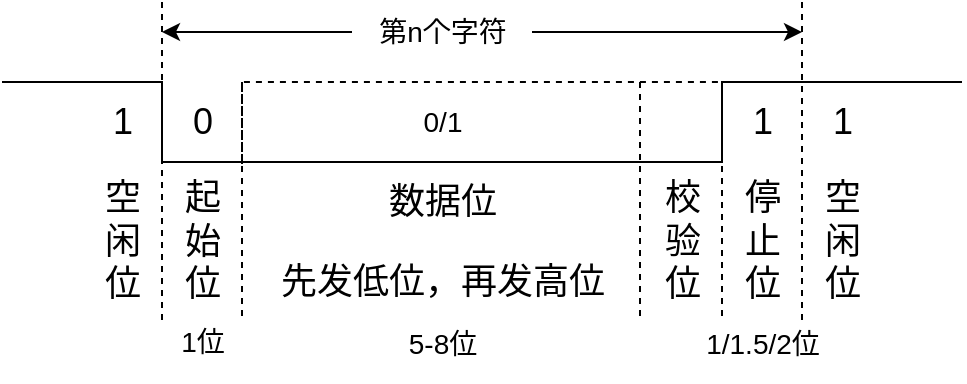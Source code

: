<mxfile version="20.2.3" type="github">
  <diagram id="9XztaX--Hxvt78yDErT7" name="第 1 页">
    <mxGraphModel dx="831" dy="989" grid="1" gridSize="10" guides="1" tooltips="1" connect="1" arrows="1" fold="1" page="1" pageScale="1" pageWidth="827" pageHeight="1169" math="0" shadow="0">
      <root>
        <mxCell id="0" />
        <mxCell id="1" parent="0" />
        <mxCell id="39OgSNEK6oQk0CM4EhVE-1" value="" style="endArrow=none;html=1;rounded=0;" edge="1" parent="1">
          <mxGeometry width="50" height="50" relative="1" as="geometry">
            <mxPoint x="40" y="320" as="sourcePoint" />
            <mxPoint x="520" y="320" as="targetPoint" />
            <Array as="points">
              <mxPoint x="120" y="320" />
              <mxPoint x="120" y="360" />
              <mxPoint x="400" y="360" />
              <mxPoint x="400" y="320" />
            </Array>
          </mxGeometry>
        </mxCell>
        <mxCell id="39OgSNEK6oQk0CM4EhVE-2" value="&lt;font style=&quot;font-size: 18px;&quot;&gt;空&lt;br&gt;闲&lt;br&gt;位&lt;/font&gt;" style="text;html=1;align=center;verticalAlign=middle;resizable=0;points=[];autosize=1;strokeColor=none;fillColor=none;" vertex="1" parent="1">
          <mxGeometry x="80" y="360" width="40" height="80" as="geometry" />
        </mxCell>
        <mxCell id="39OgSNEK6oQk0CM4EhVE-3" value="起&lt;br&gt;始&lt;br&gt;位" style="text;html=1;align=center;verticalAlign=middle;resizable=0;points=[];autosize=1;strokeColor=none;fillColor=none;fontSize=18;" vertex="1" parent="1">
          <mxGeometry x="120" y="360" width="40" height="80" as="geometry" />
        </mxCell>
        <mxCell id="39OgSNEK6oQk0CM4EhVE-4" value="数据位" style="text;html=1;align=center;verticalAlign=middle;resizable=0;points=[];autosize=1;strokeColor=none;fillColor=none;fontSize=18;" vertex="1" parent="1">
          <mxGeometry x="220" y="360" width="80" height="40" as="geometry" />
        </mxCell>
        <mxCell id="39OgSNEK6oQk0CM4EhVE-5" value="先发低位，再发高位" style="text;html=1;align=center;verticalAlign=middle;resizable=0;points=[];autosize=1;strokeColor=none;fillColor=none;fontSize=18;" vertex="1" parent="1">
          <mxGeometry x="165" y="400" width="190" height="40" as="geometry" />
        </mxCell>
        <mxCell id="39OgSNEK6oQk0CM4EhVE-7" value="校&lt;br&gt;验&lt;br&gt;位" style="text;html=1;align=center;verticalAlign=middle;resizable=0;points=[];autosize=1;strokeColor=none;fillColor=none;fontSize=18;" vertex="1" parent="1">
          <mxGeometry x="360" y="360" width="40" height="80" as="geometry" />
        </mxCell>
        <mxCell id="39OgSNEK6oQk0CM4EhVE-8" value="停&lt;br&gt;止&lt;br&gt;位" style="text;html=1;align=center;verticalAlign=middle;resizable=0;points=[];autosize=1;strokeColor=none;fillColor=none;fontSize=18;" vertex="1" parent="1">
          <mxGeometry x="400" y="360" width="40" height="80" as="geometry" />
        </mxCell>
        <mxCell id="39OgSNEK6oQk0CM4EhVE-9" value="&lt;font style=&quot;font-size: 18px;&quot;&gt;空&lt;br&gt;闲&lt;br&gt;位&lt;/font&gt;" style="text;html=1;align=center;verticalAlign=middle;resizable=0;points=[];autosize=1;strokeColor=none;fillColor=none;" vertex="1" parent="1">
          <mxGeometry x="440" y="360" width="40" height="80" as="geometry" />
        </mxCell>
        <mxCell id="39OgSNEK6oQk0CM4EhVE-10" value="" style="endArrow=none;dashed=1;html=1;rounded=0;fontSize=18;exitX=1;exitY=0.013;exitDx=0;exitDy=0;exitPerimeter=0;" edge="1" parent="1" source="39OgSNEK6oQk0CM4EhVE-3">
          <mxGeometry width="50" height="50" relative="1" as="geometry">
            <mxPoint x="160" y="350" as="sourcePoint" />
            <mxPoint x="400" y="320" as="targetPoint" />
            <Array as="points">
              <mxPoint x="160" y="320" />
            </Array>
          </mxGeometry>
        </mxCell>
        <mxCell id="39OgSNEK6oQk0CM4EhVE-11" value="0" style="text;html=1;align=center;verticalAlign=middle;resizable=0;points=[];autosize=1;strokeColor=none;fillColor=none;fontSize=18;" vertex="1" parent="1">
          <mxGeometry x="125" y="320" width="30" height="40" as="geometry" />
        </mxCell>
        <mxCell id="39OgSNEK6oQk0CM4EhVE-12" value="1" style="text;html=1;align=center;verticalAlign=middle;resizable=0;points=[];autosize=1;strokeColor=none;fillColor=none;fontSize=18;" vertex="1" parent="1">
          <mxGeometry x="85" y="320" width="30" height="40" as="geometry" />
        </mxCell>
        <mxCell id="39OgSNEK6oQk0CM4EhVE-13" value="1" style="text;html=1;align=center;verticalAlign=middle;resizable=0;points=[];autosize=1;strokeColor=none;fillColor=none;fontSize=18;" vertex="1" parent="1">
          <mxGeometry x="405" y="320" width="30" height="40" as="geometry" />
        </mxCell>
        <mxCell id="39OgSNEK6oQk0CM4EhVE-14" value="1" style="text;html=1;align=center;verticalAlign=middle;resizable=0;points=[];autosize=1;strokeColor=none;fillColor=none;fontSize=18;" vertex="1" parent="1">
          <mxGeometry x="445" y="320" width="30" height="40" as="geometry" />
        </mxCell>
        <mxCell id="39OgSNEK6oQk0CM4EhVE-15" value="&lt;font style=&quot;font-size: 14px;&quot;&gt;5-8位&lt;/font&gt;" style="text;html=1;align=center;verticalAlign=middle;resizable=0;points=[];autosize=1;strokeColor=none;fillColor=none;fontSize=18;" vertex="1" parent="1">
          <mxGeometry x="230" y="430" width="60" height="40" as="geometry" />
        </mxCell>
        <mxCell id="39OgSNEK6oQk0CM4EhVE-16" value="&lt;font style=&quot;font-size: 14px;&quot;&gt;1/1.5/2位&lt;/font&gt;" style="text;html=1;align=center;verticalAlign=middle;resizable=0;points=[];autosize=1;strokeColor=none;fillColor=none;fontSize=18;" vertex="1" parent="1">
          <mxGeometry x="380" y="430" width="80" height="40" as="geometry" />
        </mxCell>
        <mxCell id="39OgSNEK6oQk0CM4EhVE-18" value="1位" style="text;html=1;align=center;verticalAlign=middle;resizable=0;points=[];autosize=1;strokeColor=none;fillColor=none;fontSize=14;" vertex="1" parent="1">
          <mxGeometry x="115" y="435" width="50" height="30" as="geometry" />
        </mxCell>
        <mxCell id="39OgSNEK6oQk0CM4EhVE-19" value="0/1" style="text;html=1;align=center;verticalAlign=middle;resizable=0;points=[];autosize=1;strokeColor=none;fillColor=none;fontSize=14;" vertex="1" parent="1">
          <mxGeometry x="240" y="325" width="40" height="30" as="geometry" />
        </mxCell>
        <mxCell id="39OgSNEK6oQk0CM4EhVE-20" value="" style="endArrow=none;dashed=1;html=1;rounded=0;fontSize=14;" edge="1" parent="1">
          <mxGeometry width="50" height="50" relative="1" as="geometry">
            <mxPoint x="359" y="320" as="sourcePoint" />
            <mxPoint x="359" y="440" as="targetPoint" />
          </mxGeometry>
        </mxCell>
        <mxCell id="39OgSNEK6oQk0CM4EhVE-21" value="" style="endArrow=none;dashed=1;html=1;rounded=0;fontSize=14;" edge="1" parent="1">
          <mxGeometry width="50" height="50" relative="1" as="geometry">
            <mxPoint x="400" y="320" as="sourcePoint" />
            <mxPoint x="400" y="440" as="targetPoint" />
          </mxGeometry>
        </mxCell>
        <mxCell id="39OgSNEK6oQk0CM4EhVE-22" value="" style="endArrow=none;dashed=1;html=1;rounded=0;fontSize=14;" edge="1" parent="1">
          <mxGeometry width="50" height="50" relative="1" as="geometry">
            <mxPoint x="120" y="280" as="sourcePoint" />
            <mxPoint x="120" y="440" as="targetPoint" />
          </mxGeometry>
        </mxCell>
        <mxCell id="39OgSNEK6oQk0CM4EhVE-23" value="" style="endArrow=none;dashed=1;html=1;rounded=0;fontSize=14;" edge="1" parent="1">
          <mxGeometry width="50" height="50" relative="1" as="geometry">
            <mxPoint x="160" y="320" as="sourcePoint" />
            <mxPoint x="160" y="440" as="targetPoint" />
          </mxGeometry>
        </mxCell>
        <mxCell id="39OgSNEK6oQk0CM4EhVE-24" value="" style="endArrow=none;dashed=1;html=1;rounded=0;fontSize=14;" edge="1" parent="1">
          <mxGeometry width="50" height="50" relative="1" as="geometry">
            <mxPoint x="440" y="280" as="sourcePoint" />
            <mxPoint x="440" y="440" as="targetPoint" />
          </mxGeometry>
        </mxCell>
        <mxCell id="39OgSNEK6oQk0CM4EhVE-26" style="edgeStyle=orthogonalEdgeStyle;rounded=0;orthogonalLoop=1;jettySize=auto;html=1;fontSize=14;" edge="1" parent="1" source="39OgSNEK6oQk0CM4EhVE-25">
          <mxGeometry relative="1" as="geometry">
            <mxPoint x="120" y="295" as="targetPoint" />
          </mxGeometry>
        </mxCell>
        <mxCell id="39OgSNEK6oQk0CM4EhVE-27" style="edgeStyle=orthogonalEdgeStyle;rounded=0;orthogonalLoop=1;jettySize=auto;html=1;fontSize=14;" edge="1" parent="1" source="39OgSNEK6oQk0CM4EhVE-25">
          <mxGeometry relative="1" as="geometry">
            <mxPoint x="440" y="295" as="targetPoint" />
          </mxGeometry>
        </mxCell>
        <mxCell id="39OgSNEK6oQk0CM4EhVE-25" value="第n个字符" style="text;html=1;align=center;verticalAlign=middle;resizable=0;points=[];autosize=1;strokeColor=none;fillColor=none;fontSize=14;" vertex="1" parent="1">
          <mxGeometry x="215" y="280" width="90" height="30" as="geometry" />
        </mxCell>
      </root>
    </mxGraphModel>
  </diagram>
</mxfile>
